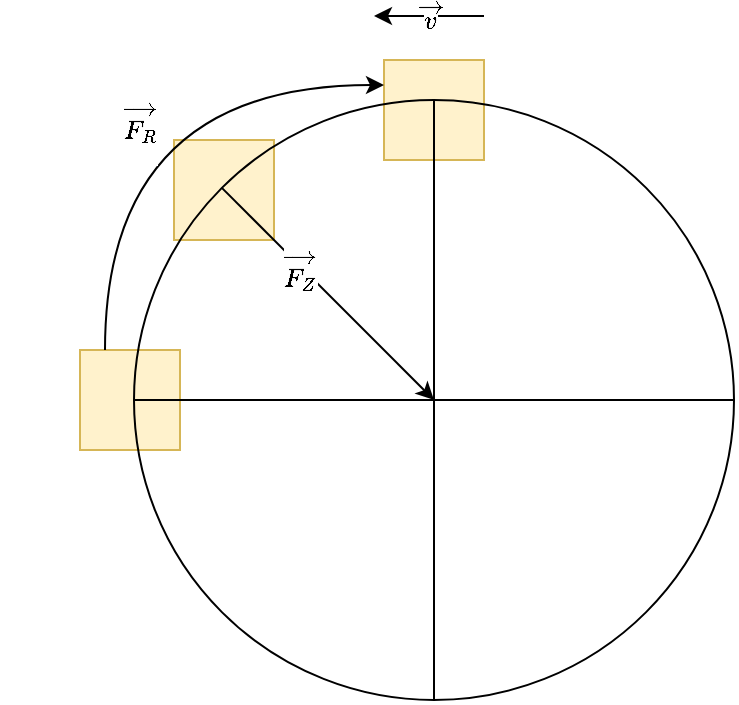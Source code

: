 <mxfile version="13.9.5" type="device"><diagram id="XWGVBskktT-4USrL1rz7" name="Page-1"><mxGraphModel dx="517" dy="389" grid="0" gridSize="10" guides="1" tooltips="1" connect="1" arrows="1" fold="1" page="1" pageScale="1" pageWidth="850" pageHeight="1100" math="1" shadow="0"><root><mxCell id="0"/><mxCell id="1" parent="0"/><mxCell id="x94_b-615Gke2S_M8McG-5" value="" style="whiteSpace=wrap;html=1;aspect=fixed;fillColor=#fff2cc;strokeColor=#d6b656;" parent="1" vertex="1"><mxGeometry x="143" y="325" width="50" height="50" as="geometry"/></mxCell><mxCell id="x94_b-615Gke2S_M8McG-2" value="" style="endArrow=none;html=1;entryX=0;entryY=0.5;entryDx=0;entryDy=0;exitX=1;exitY=0.5;exitDx=0;exitDy=0;" parent="1" source="x94_b-615Gke2S_M8McG-1" target="x94_b-615Gke2S_M8McG-1" edge="1"><mxGeometry width="50" height="50" relative="1" as="geometry"><mxPoint x="180" y="230" as="sourcePoint"/><mxPoint x="230" y="180" as="targetPoint"/></mxGeometry></mxCell><mxCell id="x94_b-615Gke2S_M8McG-3" value="" style="endArrow=none;html=1;entryX=0.5;entryY=0;entryDx=0;entryDy=0;exitX=0.5;exitY=1;exitDx=0;exitDy=0;" parent="1" source="x94_b-615Gke2S_M8McG-6" target="x94_b-615Gke2S_M8McG-1" edge="1"><mxGeometry width="50" height="50" relative="1" as="geometry"><mxPoint x="320" y="200" as="sourcePoint"/><mxPoint x="180" y="200" as="targetPoint"/><Array as="points"/></mxGeometry></mxCell><mxCell id="x94_b-615Gke2S_M8McG-7" value="" style="whiteSpace=wrap;html=1;aspect=fixed;fillColor=#fff2cc;strokeColor=#d6b656;" parent="1" vertex="1"><mxGeometry x="190" y="220" width="50" height="50" as="geometry"/></mxCell><mxCell id="x94_b-615Gke2S_M8McG-8" value="" style="endArrow=classic;html=1;exitX=0;exitY=0;exitDx=0;exitDy=0;" parent="1" source="x94_b-615Gke2S_M8McG-1" edge="1"><mxGeometry width="50" height="50" relative="1" as="geometry"><mxPoint x="40" y="360" as="sourcePoint"/><mxPoint x="320" y="350" as="targetPoint"/></mxGeometry></mxCell><mxCell id="x94_b-615Gke2S_M8McG-9" value="$$ \overrightarrow{F_{Z}} $$" style="edgeLabel;html=1;align=center;verticalAlign=middle;resizable=0;points=[];" parent="x94_b-615Gke2S_M8McG-8" vertex="1" connectable="0"><mxGeometry x="-0.254" y="-1" relative="1" as="geometry"><mxPoint as="offset"/></mxGeometry></mxCell><mxCell id="x94_b-615Gke2S_M8McG-6" value="" style="whiteSpace=wrap;html=1;aspect=fixed;fillColor=#fff2cc;strokeColor=#d6b656;" parent="1" vertex="1"><mxGeometry x="295" y="180" width="50" height="50" as="geometry"/></mxCell><mxCell id="x94_b-615Gke2S_M8McG-10" value="" style="endArrow=none;html=1;exitX=0.5;exitY=1;exitDx=0;exitDy=0;entryX=0.5;entryY=0;entryDx=0;entryDy=0;" parent="1" source="x94_b-615Gke2S_M8McG-1" target="x94_b-615Gke2S_M8McG-1" edge="1"><mxGeometry width="50" height="50" relative="1" as="geometry"><mxPoint x="320" y="500" as="sourcePoint"/><mxPoint x="320" y="205" as="targetPoint"/><Array as="points"/></mxGeometry></mxCell><mxCell id="x94_b-615Gke2S_M8McG-11" value="$$ \overrightarrow{v} $$" style="endArrow=classic;html=1;" parent="1" edge="1"><mxGeometry x="-0.018" width="50" height="50" relative="1" as="geometry"><mxPoint x="345" y="158" as="sourcePoint"/><mxPoint x="290" y="158" as="targetPoint"/><mxPoint as="offset"/></mxGeometry></mxCell><mxCell id="x94_b-615Gke2S_M8McG-13" value="$$ \overrightarrow{F_{R}} $$" style="endArrow=classic;html=1;exitX=0.25;exitY=0;exitDx=0;exitDy=0;entryX=0;entryY=0.25;entryDx=0;entryDy=0;edgeStyle=orthogonalEdgeStyle;curved=1;" parent="1" source="x94_b-615Gke2S_M8McG-5" target="x94_b-615Gke2S_M8McG-6" edge="1"><mxGeometry x="0.103" y="-17" width="50" height="50" relative="1" as="geometry"><mxPoint x="20" y="250" as="sourcePoint"/><mxPoint x="210" y="180" as="targetPoint"/><Array as="points"><mxPoint x="156" y="193"/></Array><mxPoint as="offset"/></mxGeometry></mxCell><mxCell id="x94_b-615Gke2S_M8McG-1" value="" style="ellipse;whiteSpace=wrap;html=1;aspect=fixed;fillColor=none;" parent="1" vertex="1"><mxGeometry x="170" y="200" width="300" height="300" as="geometry"/></mxCell></root></mxGraphModel></diagram></mxfile>